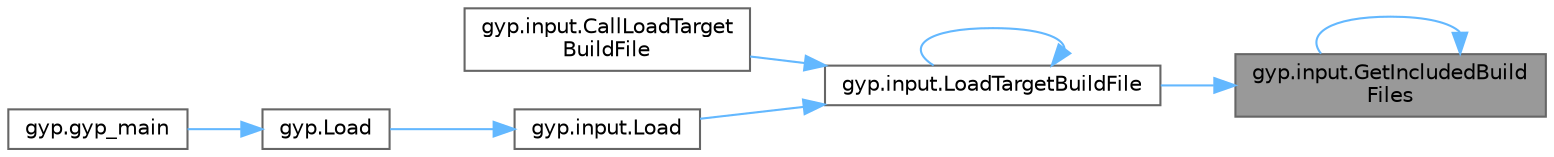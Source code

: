 digraph "gyp.input.GetIncludedBuildFiles"
{
 // LATEX_PDF_SIZE
  bgcolor="transparent";
  edge [fontname=Helvetica,fontsize=10,labelfontname=Helvetica,labelfontsize=10];
  node [fontname=Helvetica,fontsize=10,shape=box,height=0.2,width=0.4];
  rankdir="RL";
  Node1 [id="Node000001",label="gyp.input.GetIncludedBuild\lFiles",height=0.2,width=0.4,color="gray40", fillcolor="grey60", style="filled", fontcolor="black",tooltip=" "];
  Node1 -> Node1 [id="edge8_Node000001_Node000001",dir="back",color="steelblue1",style="solid",tooltip=" "];
  Node1 -> Node2 [id="edge9_Node000001_Node000002",dir="back",color="steelblue1",style="solid",tooltip=" "];
  Node2 [id="Node000002",label="gyp.input.LoadTargetBuildFile",height=0.2,width=0.4,color="grey40", fillcolor="white", style="filled",URL="$namespacegyp_1_1input.html#a38b92f970d0c3fd3dc46270551165908",tooltip=" "];
  Node2 -> Node3 [id="edge10_Node000002_Node000003",dir="back",color="steelblue1",style="solid",tooltip=" "];
  Node3 [id="Node000003",label="gyp.input.CallLoadTarget\lBuildFile",height=0.2,width=0.4,color="grey40", fillcolor="white", style="filled",URL="$namespacegyp_1_1input.html#abda17efe6ce93f08fa61eb5d58b9ef22",tooltip=" "];
  Node2 -> Node4 [id="edge11_Node000002_Node000004",dir="back",color="steelblue1",style="solid",tooltip=" "];
  Node4 [id="Node000004",label="gyp.input.Load",height=0.2,width=0.4,color="grey40", fillcolor="white", style="filled",URL="$namespacegyp_1_1input.html#ad90e79d4281c183f60968ae564a1a8b7",tooltip=" "];
  Node4 -> Node5 [id="edge12_Node000004_Node000005",dir="back",color="steelblue1",style="solid",tooltip=" "];
  Node5 [id="Node000005",label="gyp.Load",height=0.2,width=0.4,color="grey40", fillcolor="white", style="filled",URL="$namespacegyp.html#a0bc64fed18f77300277d691e72844798",tooltip=" "];
  Node5 -> Node6 [id="edge13_Node000005_Node000006",dir="back",color="steelblue1",style="solid",tooltip=" "];
  Node6 [id="Node000006",label="gyp.gyp_main",height=0.2,width=0.4,color="grey40", fillcolor="white", style="filled",URL="$namespacegyp.html#ad232b957228659b1c62ea8bb0e317901",tooltip=" "];
  Node2 -> Node2 [id="edge14_Node000002_Node000002",dir="back",color="steelblue1",style="solid",tooltip=" "];
}
